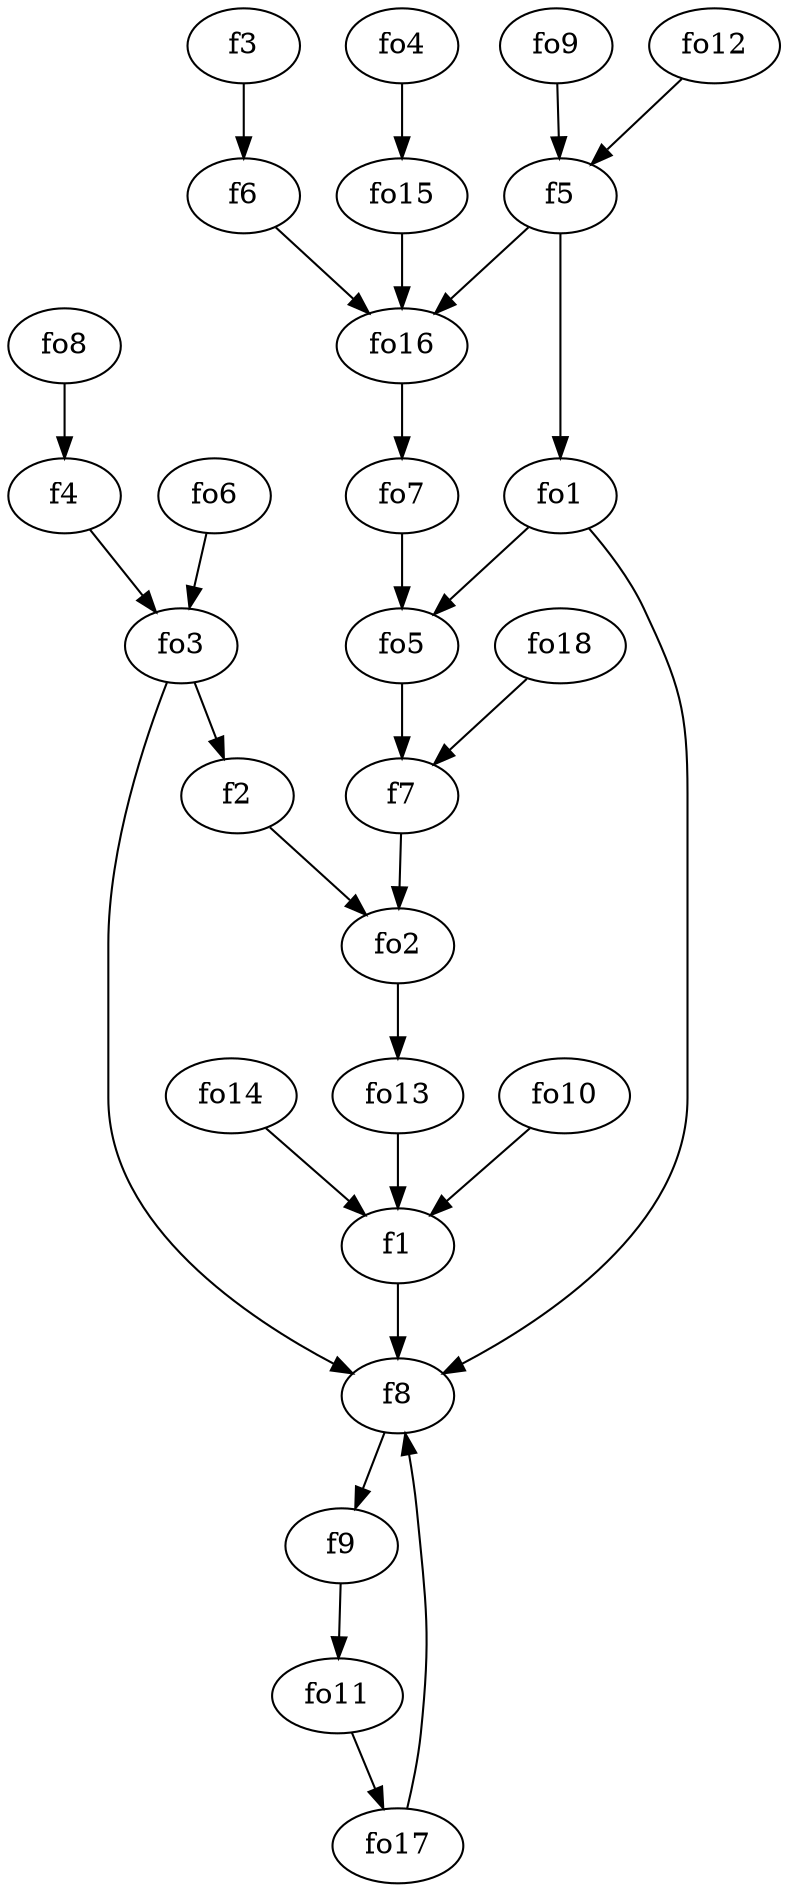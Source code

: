 strict digraph  {
f1;
f2;
f3;
f4;
f5;
f6;
f7;
f8;
f9;
fo1;
fo2;
fo3;
fo4;
fo5;
fo6;
fo7;
fo8;
fo9;
fo10;
fo11;
fo12;
fo13;
fo14;
fo15;
fo16;
fo17;
fo18;
f1 -> f8  [weight=2];
f2 -> fo2  [weight=2];
f3 -> f6  [weight=2];
f4 -> fo3  [weight=2];
f5 -> fo1  [weight=2];
f5 -> fo16  [weight=2];
f6 -> fo16  [weight=2];
f7 -> fo2  [weight=2];
f8 -> f9  [weight=2];
f9 -> fo11  [weight=2];
fo1 -> fo5  [weight=2];
fo1 -> f8  [weight=2];
fo2 -> fo13  [weight=2];
fo3 -> f8  [weight=2];
fo3 -> f2  [weight=2];
fo4 -> fo15  [weight=2];
fo5 -> f7  [weight=2];
fo6 -> fo3  [weight=2];
fo7 -> fo5  [weight=2];
fo8 -> f4  [weight=2];
fo9 -> f5  [weight=2];
fo10 -> f1  [weight=2];
fo11 -> fo17  [weight=2];
fo12 -> f5  [weight=2];
fo13 -> f1  [weight=2];
fo14 -> f1  [weight=2];
fo15 -> fo16  [weight=2];
fo16 -> fo7  [weight=2];
fo17 -> f8  [weight=2];
fo18 -> f7  [weight=2];
}
